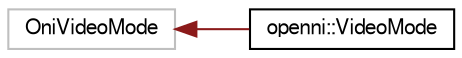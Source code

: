 digraph "Graphical Class Hierarchy"
{
  edge [fontname="FreeSans",fontsize="10",labelfontname="FreeSans",labelfontsize="10"];
  node [fontname="FreeSans",fontsize="10",shape=record];
  rankdir="LR";
  Node1 [label="OniVideoMode",height=0.2,width=0.4,color="grey75", fillcolor="white", style="filled"];
  Node1 -> Node2 [dir="back",color="firebrick4",fontsize="10",style="solid",fontname="FreeSans"];
  Node2 [label="openni::VideoMode",height=0.2,width=0.4,color="black", fillcolor="white", style="filled",URL="$classopenni_1_1_video_mode.html"];
}
